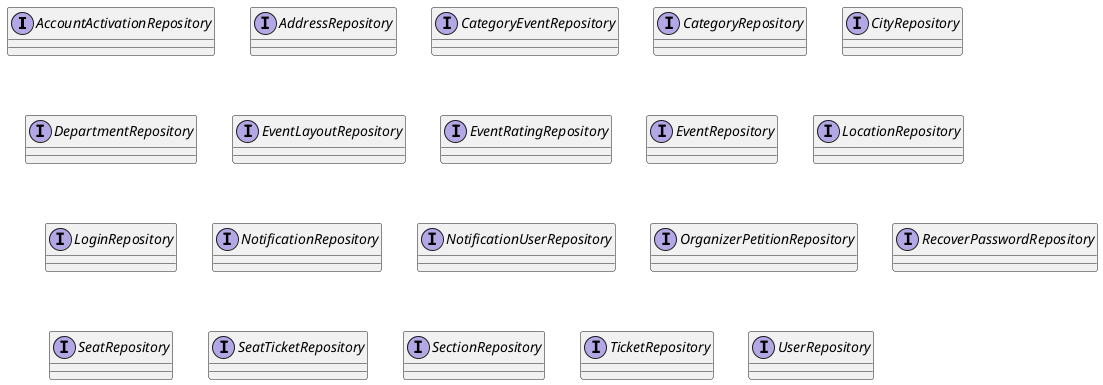 @startuml Simple Repository Class Diagram

interface AccountActivationRepository {
}

interface AddressRepository {
}

interface CategoryEventRepository {
}

interface CategoryRepository {
}

interface CityRepository {
}

interface DepartmentRepository {
}

interface EventLayoutRepository {
}

interface EventRatingRepository {
}

interface EventRepository {
}

interface LocationRepository {
}

interface LoginRepository {
}

interface NotificationRepository {
}

interface NotificationUserRepository {
}

interface OrganizerPetitionRepository {
}

interface RecoverPasswordRepository {
}

interface SeatRepository {
}

interface SeatTicketRepository {
}

interface SectionRepository {
}

interface TicketRepository {
}

interface UserRepository {
}

@enduml